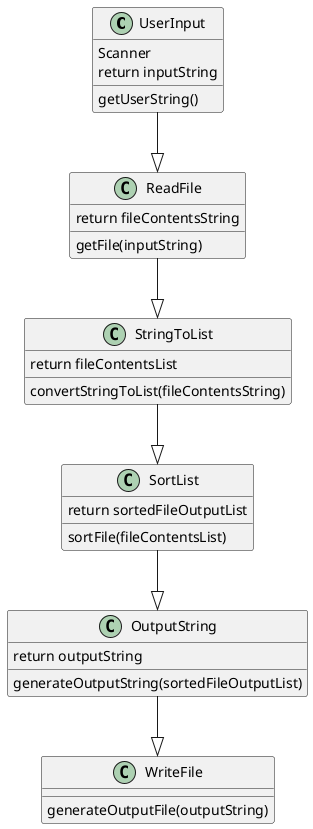@startuml
'https://plantuml.com/class-diagram


class UserInput
{
    getUserString()
        Scanner
        return inputString
}

class ReadFile
{
        getFile(inputString)
            return fileContentsString
}

class StringToList
{
        convertStringToList(fileContentsString)
            return fileContentsList
}

class SortList
{
        sortFile(fileContentsList)
            return sortedFileOutputList
}

class OutputString
{
       generateOutputString(sortedFileOutputList)
             return outputString
}

class WriteFile
{
    generateOutputFile(outputString)

}

UserInput --|> ReadFile
ReadFile --|> StringToList
StringToList --|> SortList
SortList --|> OutputString
OutputString --|> WriteFile

@enduml